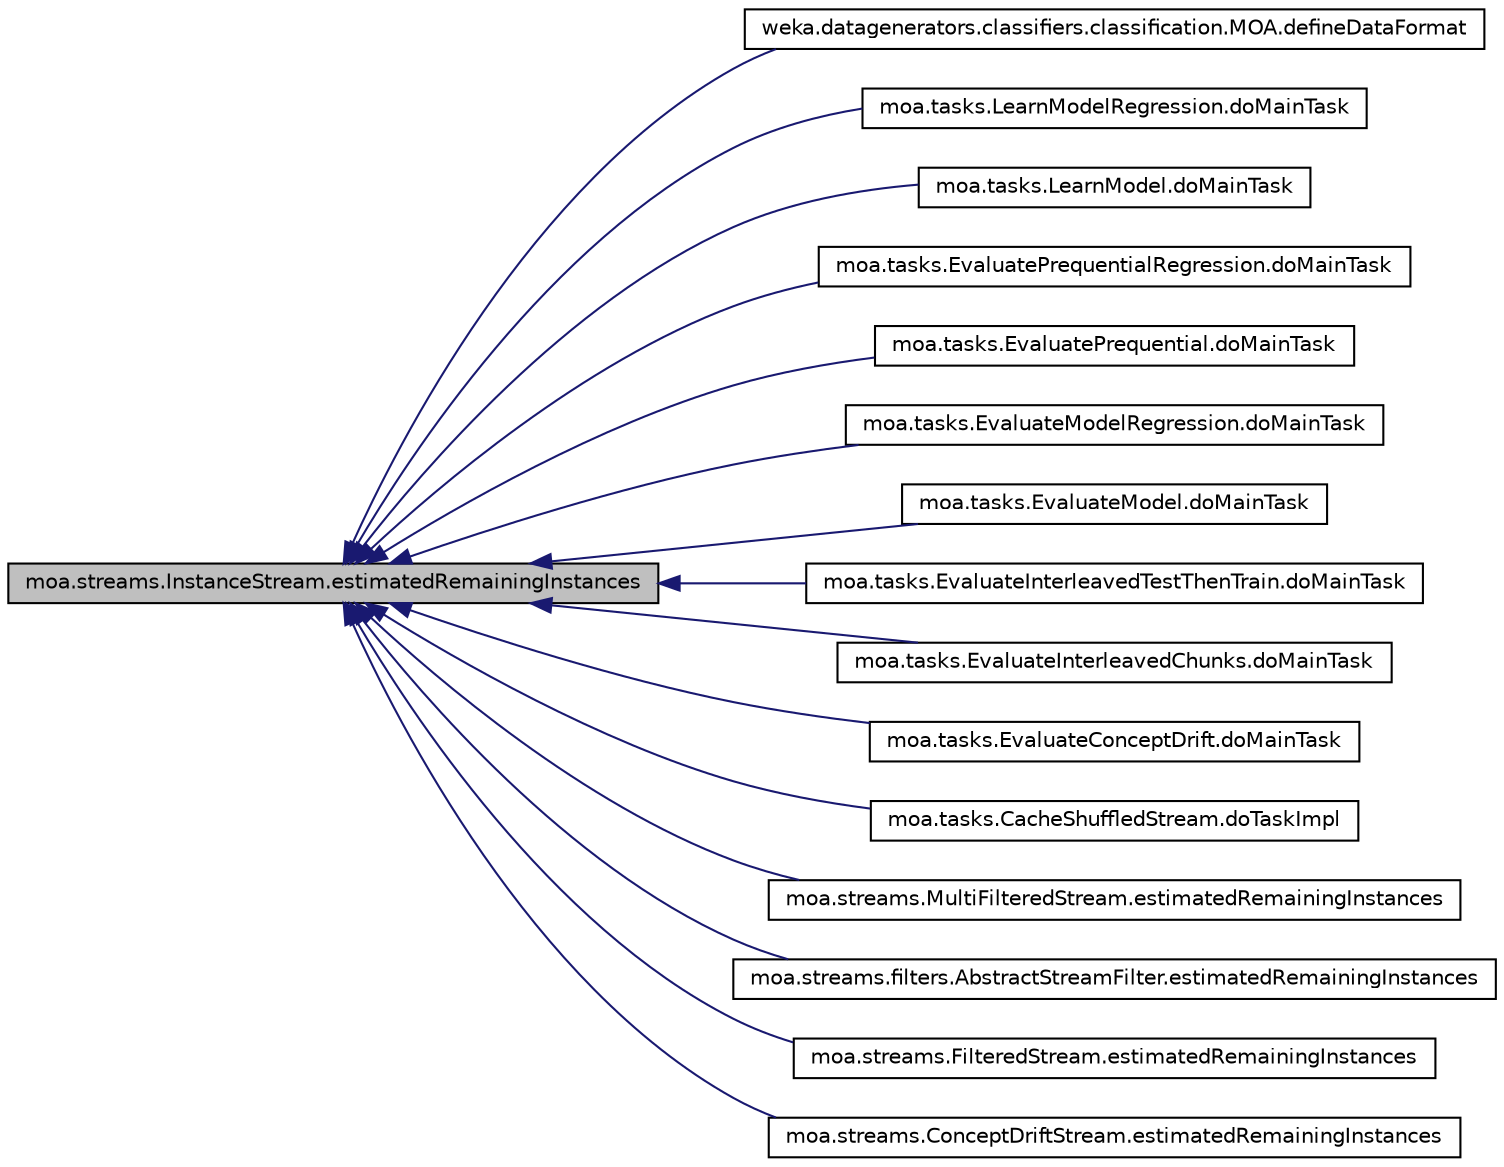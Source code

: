digraph G
{
  edge [fontname="Helvetica",fontsize="10",labelfontname="Helvetica",labelfontsize="10"];
  node [fontname="Helvetica",fontsize="10",shape=record];
  rankdir=LR;
  Node1 [label="moa.streams.InstanceStream.estimatedRemainingInstances",height=0.2,width=0.4,color="black", fillcolor="grey75", style="filled" fontcolor="black"];
  Node1 -> Node2 [dir=back,color="midnightblue",fontsize="10",style="solid",fontname="Helvetica"];
  Node2 [label="weka.datagenerators.classifiers.classification.MOA.defineDataFormat",height=0.2,width=0.4,color="black", fillcolor="white", style="filled",URL="$classweka_1_1datagenerators_1_1classifiers_1_1classification_1_1MOA.html#a9bac09af31d6cf50b6b6bfe846ed93a9",tooltip="Initializes the format for the dataset produced."];
  Node1 -> Node3 [dir=back,color="midnightblue",fontsize="10",style="solid",fontname="Helvetica"];
  Node3 [label="moa.tasks.LearnModelRegression.doMainTask",height=0.2,width=0.4,color="black", fillcolor="white", style="filled",URL="$classmoa_1_1tasks_1_1LearnModelRegression.html#a733d312eab32154856c8a4f18238eb5b",tooltip="This method performs this task."];
  Node1 -> Node4 [dir=back,color="midnightblue",fontsize="10",style="solid",fontname="Helvetica"];
  Node4 [label="moa.tasks.LearnModel.doMainTask",height=0.2,width=0.4,color="black", fillcolor="white", style="filled",URL="$classmoa_1_1tasks_1_1LearnModel.html#a458fb13420761f68401ac4ae6b3605d8",tooltip="This method performs this task."];
  Node1 -> Node5 [dir=back,color="midnightblue",fontsize="10",style="solid",fontname="Helvetica"];
  Node5 [label="moa.tasks.EvaluatePrequentialRegression.doMainTask",height=0.2,width=0.4,color="black", fillcolor="white", style="filled",URL="$classmoa_1_1tasks_1_1EvaluatePrequentialRegression.html#aebef8e4e09d6c72c08f3c8de0a94b712",tooltip="This method performs this task."];
  Node1 -> Node6 [dir=back,color="midnightblue",fontsize="10",style="solid",fontname="Helvetica"];
  Node6 [label="moa.tasks.EvaluatePrequential.doMainTask",height=0.2,width=0.4,color="black", fillcolor="white", style="filled",URL="$classmoa_1_1tasks_1_1EvaluatePrequential.html#a2ad9727938880a3f31cab2544040eed1",tooltip="This method performs this task."];
  Node1 -> Node7 [dir=back,color="midnightblue",fontsize="10",style="solid",fontname="Helvetica"];
  Node7 [label="moa.tasks.EvaluateModelRegression.doMainTask",height=0.2,width=0.4,color="black", fillcolor="white", style="filled",URL="$classmoa_1_1tasks_1_1EvaluateModelRegression.html#a1456d9f54442afa76e62fd1fbcf0c091",tooltip="This method performs this task."];
  Node1 -> Node8 [dir=back,color="midnightblue",fontsize="10",style="solid",fontname="Helvetica"];
  Node8 [label="moa.tasks.EvaluateModel.doMainTask",height=0.2,width=0.4,color="black", fillcolor="white", style="filled",URL="$classmoa_1_1tasks_1_1EvaluateModel.html#ad72d33b5ea34a0b733c6e177f9dbb3ea",tooltip="This method performs this task."];
  Node1 -> Node9 [dir=back,color="midnightblue",fontsize="10",style="solid",fontname="Helvetica"];
  Node9 [label="moa.tasks.EvaluateInterleavedTestThenTrain.doMainTask",height=0.2,width=0.4,color="black", fillcolor="white", style="filled",URL="$classmoa_1_1tasks_1_1EvaluateInterleavedTestThenTrain.html#a6b487518dd5bfdc97abe37263f725610",tooltip="This method performs this task."];
  Node1 -> Node10 [dir=back,color="midnightblue",fontsize="10",style="solid",fontname="Helvetica"];
  Node10 [label="moa.tasks.EvaluateInterleavedChunks.doMainTask",height=0.2,width=0.4,color="black", fillcolor="white", style="filled",URL="$classmoa_1_1tasks_1_1EvaluateInterleavedChunks.html#a79a4b1e7cc8c707712a39f5fdbf85fec",tooltip="This method performs this task."];
  Node1 -> Node11 [dir=back,color="midnightblue",fontsize="10",style="solid",fontname="Helvetica"];
  Node11 [label="moa.tasks.EvaluateConceptDrift.doMainTask",height=0.2,width=0.4,color="black", fillcolor="white", style="filled",URL="$classmoa_1_1tasks_1_1EvaluateConceptDrift.html#a83715b3b435b89c3aff5d7e948cc2274",tooltip="This method performs this task."];
  Node1 -> Node12 [dir=back,color="midnightblue",fontsize="10",style="solid",fontname="Helvetica"];
  Node12 [label="moa.tasks.CacheShuffledStream.doTaskImpl",height=0.2,width=0.4,color="black", fillcolor="white", style="filled",URL="$classmoa_1_1tasks_1_1CacheShuffledStream.html#a4afb4d9579d0f2adbab79252bba907a6",tooltip="This method performs this task."];
  Node1 -> Node13 [dir=back,color="midnightblue",fontsize="10",style="solid",fontname="Helvetica"];
  Node13 [label="moa.streams.MultiFilteredStream.estimatedRemainingInstances",height=0.2,width=0.4,color="black", fillcolor="white", style="filled",URL="$classmoa_1_1streams_1_1MultiFilteredStream.html#affa7e1a959bd924d3e1fa4b1ff3a78cd",tooltip="Gets the estimated number of remaining instances in this stream."];
  Node1 -> Node14 [dir=back,color="midnightblue",fontsize="10",style="solid",fontname="Helvetica"];
  Node14 [label="moa.streams.filters.AbstractStreamFilter.estimatedRemainingInstances",height=0.2,width=0.4,color="black", fillcolor="white", style="filled",URL="$classmoa_1_1streams_1_1filters_1_1AbstractStreamFilter.html#ab715065de107455da43fbf5b7f7bf2a5",tooltip="Gets the estimated number of remaining instances in this stream."];
  Node1 -> Node15 [dir=back,color="midnightblue",fontsize="10",style="solid",fontname="Helvetica"];
  Node15 [label="moa.streams.FilteredStream.estimatedRemainingInstances",height=0.2,width=0.4,color="black", fillcolor="white", style="filled",URL="$classmoa_1_1streams_1_1FilteredStream.html#acfbc44ec3b0fdca6803ab992b34b4f35",tooltip="Gets the estimated number of remaining instances in this stream."];
  Node1 -> Node16 [dir=back,color="midnightblue",fontsize="10",style="solid",fontname="Helvetica"];
  Node16 [label="moa.streams.ConceptDriftStream.estimatedRemainingInstances",height=0.2,width=0.4,color="black", fillcolor="white", style="filled",URL="$classmoa_1_1streams_1_1ConceptDriftStream.html#ad81f0672a943833b5d6bbb70a45ad633",tooltip="Gets the estimated number of remaining instances in this stream."];
}
